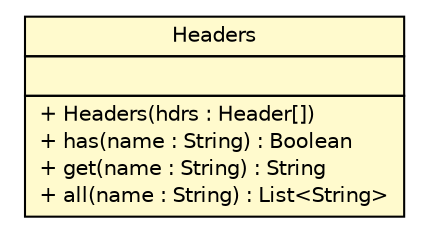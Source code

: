 #!/usr/local/bin/dot
#
# Class diagram 
# Generated by UMLGraph version 5.1 (http://www.umlgraph.org/)
#

digraph G {
	edge [fontname="Helvetica",fontsize=10,labelfontname="Helvetica",labelfontsize=10];
	node [fontname="Helvetica",fontsize=10,shape=plaintext];
	nodesep=0.25;
	ranksep=0.5;
	// com.rexsl.test.client.Headers
	c53 [label=<<table title="com.rexsl.test.client.Headers" border="0" cellborder="1" cellspacing="0" cellpadding="2" port="p" bgcolor="lemonChiffon" href="./Headers.html">
		<tr><td><table border="0" cellspacing="0" cellpadding="1">
<tr><td align="center" balign="center"> Headers </td></tr>
		</table></td></tr>
		<tr><td><table border="0" cellspacing="0" cellpadding="1">
<tr><td align="left" balign="left">  </td></tr>
		</table></td></tr>
		<tr><td><table border="0" cellspacing="0" cellpadding="1">
<tr><td align="left" balign="left"> + Headers(hdrs : Header[]) </td></tr>
<tr><td align="left" balign="left"> + has(name : String) : Boolean </td></tr>
<tr><td align="left" balign="left"> + get(name : String) : String </td></tr>
<tr><td align="left" balign="left"> + all(name : String) : List&lt;String&gt; </td></tr>
		</table></td></tr>
		</table>>, fontname="Helvetica", fontcolor="black", fontsize=10.0];
}

